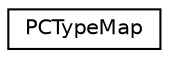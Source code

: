 digraph "Graphical Class Hierarchy"
{
  edge [fontname="Helvetica",fontsize="10",labelfontname="Helvetica",labelfontsize="10"];
  node [fontname="Helvetica",fontsize="10",shape=record];
  rankdir="LR";
  Node0 [label="PCTypeMap",height=0.2,width=0.4,color="black", fillcolor="white", style="filled",URL="$dd/d0a/class_p_c_type_map.html",tooltip="A storage for type mappings. "];
}

